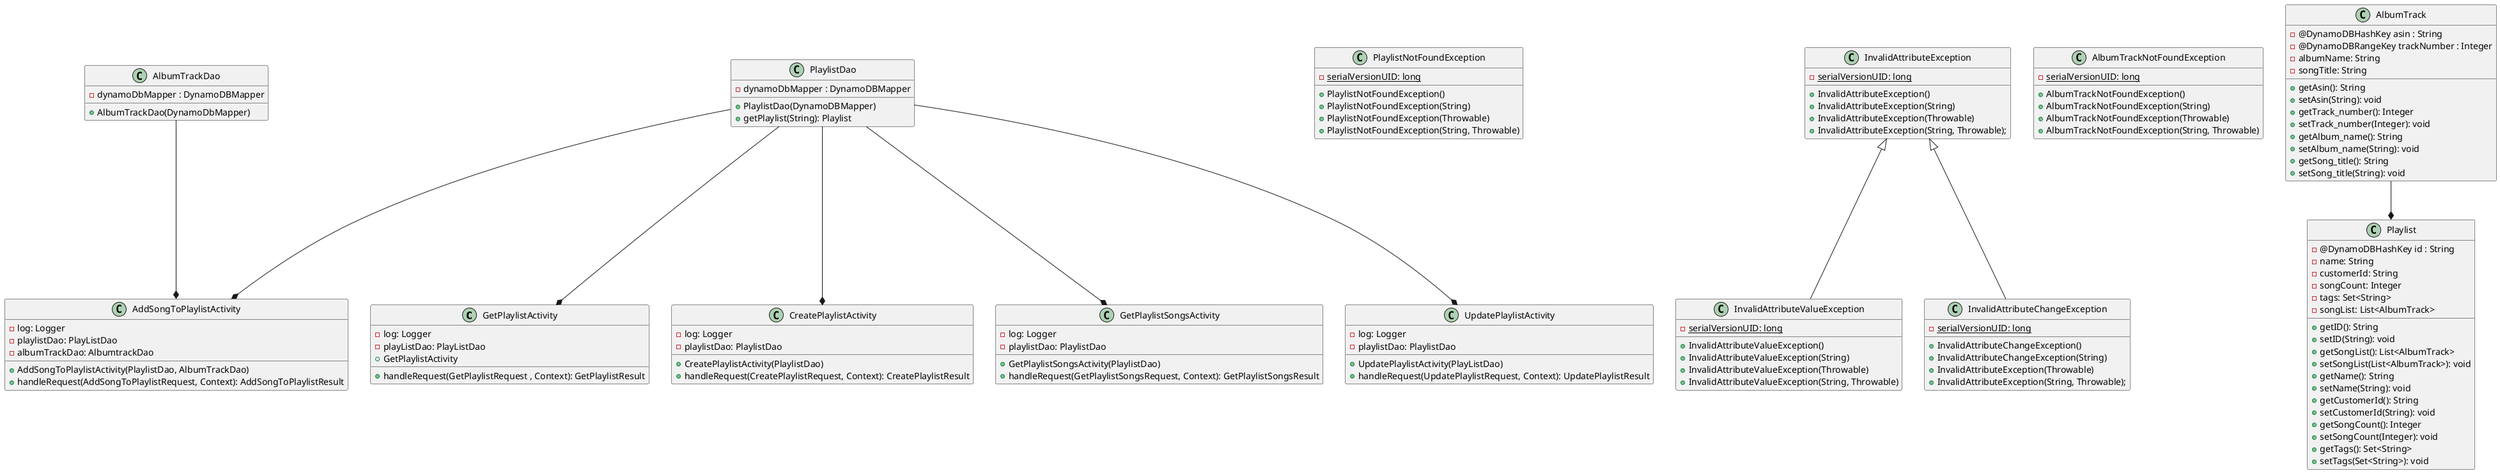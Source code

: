 PARTICIPANTS: use this file for creating the class diagram in mastery task 01

@startuml

class GetPlaylistActivity {
- log: Logger
- playListDao: PlayListDao
+ GetPlaylistActivity
+ handleRequest(GetPlaylistRequest , Context): GetPlaylistResult
}

class AddSongToPlaylistActivity {
- log: Logger
- playlistDao: PlayListDao
- albumTrackDao: AlbumtrackDao
+ AddSongToPlaylistActivity(PlaylistDao, AlbumTrackDao)
+ handleRequest(AddSongToPlaylistRequest, Context): AddSongToPlaylistResult
}

class CreatePlaylistActivity {
- log: Logger
- playlistDao: PlaylistDao
+ CreatePlaylistActivity(PlaylistDao)
+ handleRequest(CreatePlaylistRequest, Context): CreatePlaylistResult
 }

class GetPlaylistSongsActivity {
- log: Logger
- playlistDao: PlaylistDao
+ GetPlaylistSongsActivity(PlaylistDao)
+ handleRequest(GetPlaylistSongsRequest, Context): GetPlaylistSongsResult
}

class UpdatePlaylistActivity {
- log: Logger
- playlistDao: PlaylistDao
+ UpdatePlaylistActivity(PlayListDao)
+ handleRequest(UpdatePlaylistRequest, Context): UpdatePlaylistResult
}

class PlaylistDao {
- dynamoDbMapper : DynamoDBMapper
+ PlaylistDao(DynamoDBMapper)
+ getPlaylist(String): Playlist
}

class AlbumTrackDao {
- dynamoDbMapper : DynamoDBMapper
+ AlbumTrackDao(DynamoDbMapper)
}

class PlaylistNotFoundException {
- {static} serialVersionUID: long
+ PlaylistNotFoundException()
+ PlaylistNotFoundException(String)
+ PlaylistNotFoundException(Throwable)
+ PlaylistNotFoundException(String, Throwable)
}

class InvalidAttributeValueException {
- {static} serialVersionUID: long
+ InvalidAttributeValueException()
+ InvalidAttributeValueException(String)
+ InvalidAttributeValueException(Throwable)
+ InvalidAttributeValueException(String, Throwable)
}

class AlbumTrackNotFoundException {
- {static} serialVersionUID: long
+ AlbumTrackNotFoundException()
+ AlbumTrackNotFoundException(String)
+ AlbumTrackNotFoundException(Throwable)
+ AlbumTrackNotFoundException(String, Throwable)
}

class InvalidAttributeException {
- {static} serialVersionUID: long
+ InvalidAttributeException()
+ InvalidAttributeException(String)
+ InvalidAttributeException(Throwable)
+ InvalidAttributeException(String, Throwable);
}

class InvalidAttributeChangeException {
- {static} serialVersionUID: long
+ InvalidAttributeChangeException()
+ InvalidAttributeChangeException(String)
+ InvalidAttributeException(Throwable)
+ InvalidAttributeException(String, Throwable);
}
class Playlist {
- @DynamoDBHashKey id : String
- name: String
- customerId: String
- songCount: Integer
- tags: Set<String>
- songList: List<AlbumTrack>
+ getID(): String
+ setID(String): void
+ getSongList(): List<AlbumTrack>
+ setSongList(List<AlbumTrack>): void
+ getName(): String
+ setName(String): void
+ getCustomerId(): String
+ setCustomerId(String): void
+ getSongCount(): Integer
+ setSongCount(Integer): void
+ getTags(): Set<String>
+ setTags(Set<String>): void
}

class AlbumTrack{
- @DynamoDBHashKey asin : String
- @DynamoDBRangeKey trackNumber : Integer
- albumName: String
- songTitle: String
+ getAsin(): String
+ setAsin(String): void
+ getTrack_number(): Integer
+ setTrack_number(Integer): void
+ getAlbum_name(): String
+ setAlbum_name(String): void
+ getSong_title(): String
+ setSong_title(String): void
}

PlaylistDao --* AddSongToPlaylistActivity
AlbumTrackDao --* AddSongToPlaylistActivity
PlaylistDao --* GetPlaylistActivity
PlaylistDao --* CreatePlaylistActivity
PlaylistDao --* GetPlaylistSongsActivity
PlaylistDao --* UpdatePlaylistActivity
AlbumTrack --* Playlist
InvalidAttributeException <|-- InvalidAttributeChangeException
InvalidAttributeException <|-- InvalidAttributeValueException
@enduml